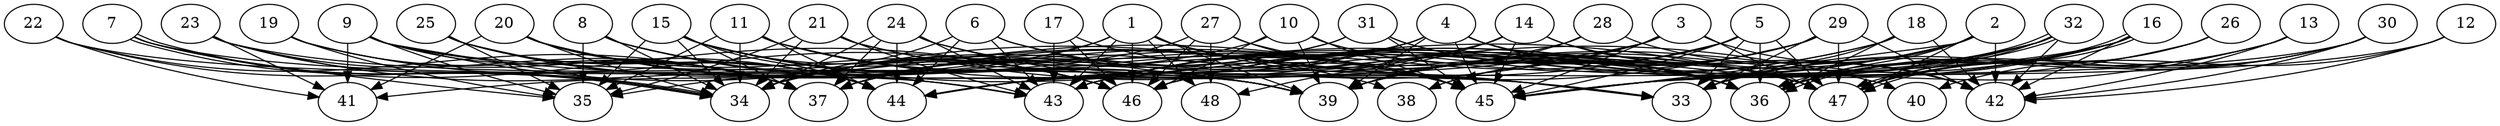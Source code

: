 // DAG (tier=3-complex, mode=data, n=48, ccr=0.547, fat=0.863, density=0.618, regular=0.304, jump=0.311, mindata=4194304, maxdata=33554432)
// DAG automatically generated by daggen at Sun Aug 24 16:33:35 2025
// /home/ermia/Project/Environments/daggen/bin/daggen --dot --ccr 0.547 --fat 0.863 --regular 0.304 --density 0.618 --jump 0.311 --mindata 4194304 --maxdata 33554432 -n 48 
digraph G {
  1 [size="1441792203882581760", alpha="0.00", expect_size="720896101941290880"]
  1 -> 33 [size ="1120418127675392"]
  1 -> 35 [size ="1120418127675392"]
  1 -> 36 [size ="1120418127675392"]
  1 -> 37 [size ="1120418127675392"]
  1 -> 39 [size ="1120418127675392"]
  1 -> 43 [size ="1120418127675392"]
  1 -> 46 [size ="1120418127675392"]
  1 -> 47 [size ="1120418127675392"]
  1 -> 48 [size ="1120418127675392"]
  2 [size="12903001811790594048000", alpha="0.08", expect_size="6451500905895297024000"]
  2 -> 33 [size ="4400991122227200"]
  2 -> 36 [size ="4400991122227200"]
  2 -> 39 [size ="4400991122227200"]
  2 -> 42 [size ="4400991122227200"]
  2 -> 43 [size ="4400991122227200"]
  2 -> 45 [size ="4400991122227200"]
  2 -> 46 [size ="4400991122227200"]
  2 -> 47 [size ="4400991122227200"]
  3 [size="96082709428027968", alpha="0.04", expect_size="48041354714013984"]
  3 -> 39 [size ="3000618243325952"]
  3 -> 41 [size ="3000618243325952"]
  3 -> 42 [size ="3000618243325952"]
  3 -> 44 [size ="3000618243325952"]
  3 -> 45 [size ="3000618243325952"]
  3 -> 47 [size ="3000618243325952"]
  4 [size="2032398982470172672000", alpha="0.04", expect_size="1016199491235086336000"]
  4 -> 34 [size ="1283598791475200"]
  4 -> 36 [size ="1283598791475200"]
  4 -> 37 [size ="1283598791475200"]
  4 -> 39 [size ="1283598791475200"]
  4 -> 42 [size ="1283598791475200"]
  4 -> 44 [size ="1283598791475200"]
  4 -> 45 [size ="1283598791475200"]
  4 -> 47 [size ="1283598791475200"]
  5 [size="6439041639367487520768", alpha="0.04", expect_size="3219520819683743760384"]
  5 -> 33 [size ="2768880053256192"]
  5 -> 36 [size ="2768880053256192"]
  5 -> 37 [size ="2768880053256192"]
  5 -> 38 [size ="2768880053256192"]
  5 -> 39 [size ="2768880053256192"]
  5 -> 43 [size ="2768880053256192"]
  5 -> 45 [size ="2768880053256192"]
  5 -> 47 [size ="2768880053256192"]
  6 [size="924449505901508608", alpha="0.06", expect_size="462224752950754304"]
  6 -> 33 [size ="807451511226368"]
  6 -> 34 [size ="807451511226368"]
  6 -> 36 [size ="807451511226368"]
  6 -> 43 [size ="807451511226368"]
  6 -> 44 [size ="807451511226368"]
  7 [size="4779666300731392000000", alpha="0.17", expect_size="2389833150365696000000"]
  7 -> 34 [size ="2269978296320000"]
  7 -> 34 [size ="2269978296320000"]
  7 -> 35 [size ="2269978296320000"]
  7 -> 39 [size ="2269978296320000"]
  7 -> 46 [size ="2269978296320000"]
  8 [size="263122356646970656", alpha="0.18", expect_size="131561178323485328"]
  8 -> 34 [size ="4323327535480832"]
  8 -> 35 [size ="4323327535480832"]
  8 -> 39 [size ="4323327535480832"]
  8 -> 45 [size ="4323327535480832"]
  8 -> 46 [size ="4323327535480832"]
  9 [size="606831313104787968", alpha="0.19", expect_size="303415656552393984"]
  9 -> 33 [size ="1292538270973952"]
  9 -> 34 [size ="1292538270973952"]
  9 -> 35 [size ="1292538270973952"]
  9 -> 37 [size ="1292538270973952"]
  9 -> 39 [size ="1292538270973952"]
  9 -> 41 [size ="1292538270973952"]
  9 -> 45 [size ="1292538270973952"]
  10 [size="15728788961526093447168", alpha="0.05", expect_size="7864394480763046723584"]
  10 -> 34 [size ="5022117204590592"]
  10 -> 36 [size ="5022117204590592"]
  10 -> 39 [size ="5022117204590592"]
  10 -> 45 [size ="5022117204590592"]
  10 -> 46 [size ="5022117204590592"]
  11 [size="539727742176670528", alpha="0.11", expect_size="269863871088335264"]
  11 -> 34 [size ="1083881042214912"]
  11 -> 35 [size ="1083881042214912"]
  11 -> 36 [size ="1083881042214912"]
  11 -> 39 [size ="1083881042214912"]
  11 -> 44 [size ="1083881042214912"]
  11 -> 45 [size ="1083881042214912"]
  12 [size="31972778658935280", alpha="0.13", expect_size="15986389329467640"]
  12 -> 40 [size ="664760307679232"]
  12 -> 42 [size ="664760307679232"]
  12 -> 45 [size ="664760307679232"]
  13 [size="48946050916354928", alpha="0.08", expect_size="24473025458177464"]
  13 -> 33 [size ="816695488806912"]
  13 -> 36 [size ="816695488806912"]
  13 -> 42 [size ="816695488806912"]
  13 -> 45 [size ="816695488806912"]
  14 [size="2241498694967470592", alpha="0.13", expect_size="1120749347483735296"]
  14 -> 34 [size ="927841189363712"]
  14 -> 42 [size ="927841189363712"]
  14 -> 44 [size ="927841189363712"]
  14 -> 45 [size ="927841189363712"]
  14 -> 47 [size ="927841189363712"]
  14 -> 48 [size ="927841189363712"]
  15 [size="60422216175272712", alpha="0.13", expect_size="30211108087636356"]
  15 -> 34 [size ="166788016898048"]
  15 -> 35 [size ="166788016898048"]
  15 -> 37 [size ="166788016898048"]
  15 -> 39 [size ="166788016898048"]
  15 -> 44 [size ="166788016898048"]
  15 -> 45 [size ="166788016898048"]
  15 -> 46 [size ="166788016898048"]
  15 -> 47 [size ="166788016898048"]
  16 [size="9016536247157100544", alpha="0.05", expect_size="4508268123578550272"]
  16 -> 36 [size ="8195670427041792"]
  16 -> 39 [size ="8195670427041792"]
  16 -> 42 [size ="8195670427041792"]
  16 -> 44 [size ="8195670427041792"]
  16 -> 45 [size ="8195670427041792"]
  16 -> 46 [size ="8195670427041792"]
  16 -> 47 [size ="8195670427041792"]
  16 -> 47 [size ="8195670427041792"]
  17 [size="2087865817729556736", alpha="0.20", expect_size="1043932908864778368"]
  17 -> 43 [size ="1267668397064192"]
  17 -> 45 [size ="1267668397064192"]
  17 -> 46 [size ="1267668397064192"]
  18 [size="2277759450773377253376", alpha="0.11", expect_size="1138879725386688626688"]
  18 -> 33 [size ="1384932345643008"]
  18 -> 36 [size ="1384932345643008"]
  18 -> 42 [size ="1384932345643008"]
  18 -> 43 [size ="1384932345643008"]
  18 -> 46 [size ="1384932345643008"]
  19 [size="9278877283017570648064", alpha="0.15", expect_size="4639438641508785324032"]
  19 -> 35 [size ="3532538802864128"]
  19 -> 37 [size ="3532538802864128"]
  19 -> 44 [size ="3532538802864128"]
  19 -> 46 [size ="3532538802864128"]
  20 [size="104353167217261776", alpha="0.12", expect_size="52176583608630888"]
  20 -> 34 [size ="1935554694348800"]
  20 -> 37 [size ="1935554694348800"]
  20 -> 39 [size ="1935554694348800"]
  20 -> 41 [size ="1935554694348800"]
  20 -> 44 [size ="1935554694348800"]
  20 -> 45 [size ="1935554694348800"]
  20 -> 46 [size ="1935554694348800"]
  21 [size="17846040739281108992000", alpha="0.19", expect_size="8923020369640554496000"]
  21 -> 34 [size ="5463252087603200"]
  21 -> 35 [size ="5463252087603200"]
  21 -> 40 [size ="5463252087603200"]
  21 -> 43 [size ="5463252087603200"]
  21 -> 45 [size ="5463252087603200"]
  22 [size="7632433216719350", alpha="0.01", expect_size="3816216608359675"]
  22 -> 34 [size ="167761959452672"]
  22 -> 37 [size ="167761959452672"]
  22 -> 41 [size ="167761959452672"]
  22 -> 43 [size ="167761959452672"]
  23 [size="68200834985008336", alpha="0.12", expect_size="34100417492504168"]
  23 -> 34 [size ="4588948756103168"]
  23 -> 36 [size ="4588948756103168"]
  23 -> 37 [size ="4588948756103168"]
  23 -> 41 [size ="4588948756103168"]
  23 -> 43 [size ="4588948756103168"]
  24 [size="1971587379693085184", alpha="0.13", expect_size="985793689846542592"]
  24 -> 33 [size ="1839676100968448"]
  24 -> 34 [size ="1839676100968448"]
  24 -> 36 [size ="1839676100968448"]
  24 -> 37 [size ="1839676100968448"]
  24 -> 43 [size ="1839676100968448"]
  24 -> 44 [size ="1839676100968448"]
  25 [size="17351385187285920120832", alpha="0.01", expect_size="8675692593642960060416"]
  25 -> 35 [size ="5361826468462592"]
  25 -> 37 [size ="5361826468462592"]
  25 -> 38 [size ="5361826468462592"]
  25 -> 43 [size ="5361826468462592"]
  25 -> 44 [size ="5361826468462592"]
  26 [size="9068868679160037376000", alpha="0.03", expect_size="4534434339580018688000"]
  26 -> 36 [size ="3479034449100800"]
  26 -> 39 [size ="3479034449100800"]
  26 -> 47 [size ="3479034449100800"]
  27 [size="7640990548688445440", alpha="0.19", expect_size="3820495274344222720"]
  27 -> 36 [size ="3317300165869568"]
  27 -> 37 [size ="3317300165869568"]
  27 -> 45 [size ="3317300165869568"]
  27 -> 46 [size ="3317300165869568"]
  27 -> 48 [size ="3317300165869568"]
  28 [size="7507577282484347338752", alpha="0.05", expect_size="3753788641242173669376"]
  28 -> 37 [size ="3067301930729472"]
  28 -> 39 [size ="3067301930729472"]
  28 -> 42 [size ="3067301930729472"]
  29 [size="5277876644929596416", alpha="0.11", expect_size="2638938322464798208"]
  29 -> 33 [size ="2961085879549952"]
  29 -> 34 [size ="2961085879549952"]
  29 -> 38 [size ="2961085879549952"]
  29 -> 39 [size ="2961085879549952"]
  29 -> 42 [size ="2961085879549952"]
  29 -> 43 [size ="2961085879549952"]
  29 -> 47 [size ="2961085879549952"]
  30 [size="886719288758744645632", alpha="0.17", expect_size="443359644379372322816"]
  30 -> 33 [size ="738381415841792"]
  30 -> 36 [size ="738381415841792"]
  30 -> 42 [size ="738381415841792"]
  30 -> 45 [size ="738381415841792"]
  30 -> 47 [size ="738381415841792"]
  31 [size="9473466367574431744", alpha="0.07", expect_size="4736733183787215872"]
  31 -> 34 [size ="8868102477447168"]
  31 -> 36 [size ="8868102477447168"]
  31 -> 37 [size ="8868102477447168"]
  31 -> 45 [size ="8868102477447168"]
  31 -> 47 [size ="8868102477447168"]
  32 [size="3653528707380845568", alpha="0.05", expect_size="1826764353690422784"]
  32 -> 36 [size ="2824325203755008"]
  32 -> 36 [size ="2824325203755008"]
  32 -> 39 [size ="2824325203755008"]
  32 -> 42 [size ="2824325203755008"]
  32 -> 43 [size ="2824325203755008"]
  32 -> 45 [size ="2824325203755008"]
  32 -> 46 [size ="2824325203755008"]
  32 -> 47 [size ="2824325203755008"]
  33 [size="3539739606063029157888", alpha="0.19", expect_size="1769869803031514578944"]
  34 [size="8793819706640755064832", alpha="0.02", expect_size="4396909853320377532416"]
  35 [size="228211602063864096", alpha="0.02", expect_size="114105801031932048"]
  36 [size="1949919395402800640", alpha="0.15", expect_size="974959697701400320"]
  37 [size="726210992217654528", alpha="0.05", expect_size="363105496108827264"]
  38 [size="153064968660031456", alpha="0.10", expect_size="76532484330015728"]
  39 [size="610201527886203264", alpha="0.11", expect_size="305100763943101632"]
  40 [size="32463810544976892264448", alpha="0.06", expect_size="16231905272488446132224"]
  41 [size="2092558961334066176", alpha="0.02", expect_size="1046279480667033088"]
  42 [size="11703008770663464960", alpha="0.11", expect_size="5851504385331732480"]
  43 [size="2389078931425722368000", alpha="0.11", expect_size="1194539465712861184000"]
  44 [size="73944626779943904", alpha="0.19", expect_size="36972313389971952"]
  45 [size="9422430943795722240", alpha="0.03", expect_size="4711215471897861120"]
  46 [size="4779666300731392000000", alpha="0.10", expect_size="2389833150365696000000"]
  47 [size="14988249055893790720", alpha="0.18", expect_size="7494124527946895360"]
  48 [size="108483730059352880", alpha="0.19", expect_size="54241865029676440"]
}